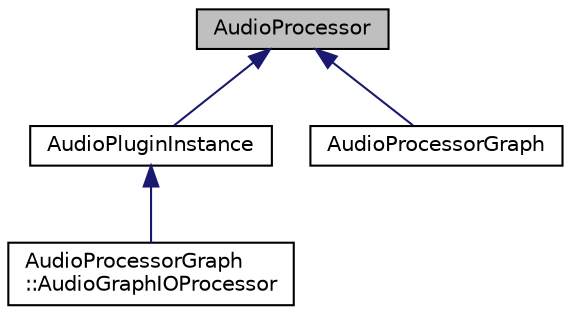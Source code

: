 digraph "AudioProcessor"
{
  bgcolor="transparent";
  edge [fontname="Helvetica",fontsize="10",labelfontname="Helvetica",labelfontsize="10"];
  node [fontname="Helvetica",fontsize="10",shape=record];
  Node0 [label="AudioProcessor",height=0.2,width=0.4,color="black", fillcolor="grey75", style="filled", fontcolor="black"];
  Node0 -> Node1 [dir="back",color="midnightblue",fontsize="10",style="solid",fontname="Helvetica"];
  Node1 [label="AudioPluginInstance",height=0.2,width=0.4,color="black",URL="$classAudioPluginInstance.html",tooltip="Base class for an active instance of a plugin. "];
  Node1 -> Node2 [dir="back",color="midnightblue",fontsize="10",style="solid",fontname="Helvetica"];
  Node2 [label="AudioProcessorGraph\l::AudioGraphIOProcessor",height=0.2,width=0.4,color="black",URL="$classAudioProcessorGraph_1_1AudioGraphIOProcessor.html",tooltip="A special type of AudioProcessor that can live inside an AudioProcessorGraph in order to use the audi..."];
  Node0 -> Node3 [dir="back",color="midnightblue",fontsize="10",style="solid",fontname="Helvetica"];
  Node3 [label="AudioProcessorGraph",height=0.2,width=0.4,color="black",URL="$classAudioProcessorGraph.html",tooltip="A type of AudioProcessor which plays back a graph of other AudioProcessors. "];
}

